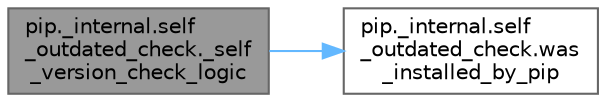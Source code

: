 digraph "pip._internal.self_outdated_check._self_version_check_logic"
{
 // LATEX_PDF_SIZE
  bgcolor="transparent";
  edge [fontname=Helvetica,fontsize=10,labelfontname=Helvetica,labelfontsize=10];
  node [fontname=Helvetica,fontsize=10,shape=box,height=0.2,width=0.4];
  rankdir="LR";
  Node1 [id="Node000001",label="pip._internal.self\l_outdated_check._self\l_version_check_logic",height=0.2,width=0.4,color="gray40", fillcolor="grey60", style="filled", fontcolor="black",tooltip=" "];
  Node1 -> Node2 [id="edge1_Node000001_Node000002",color="steelblue1",style="solid",tooltip=" "];
  Node2 [id="Node000002",label="pip._internal.self\l_outdated_check.was\l_installed_by_pip",height=0.2,width=0.4,color="grey40", fillcolor="white", style="filled",URL="$namespacepip_1_1__internal_1_1self__outdated__check.html#aa03ec1bd5ecf824fc81d5d421e4aacd6",tooltip=" "];
}
